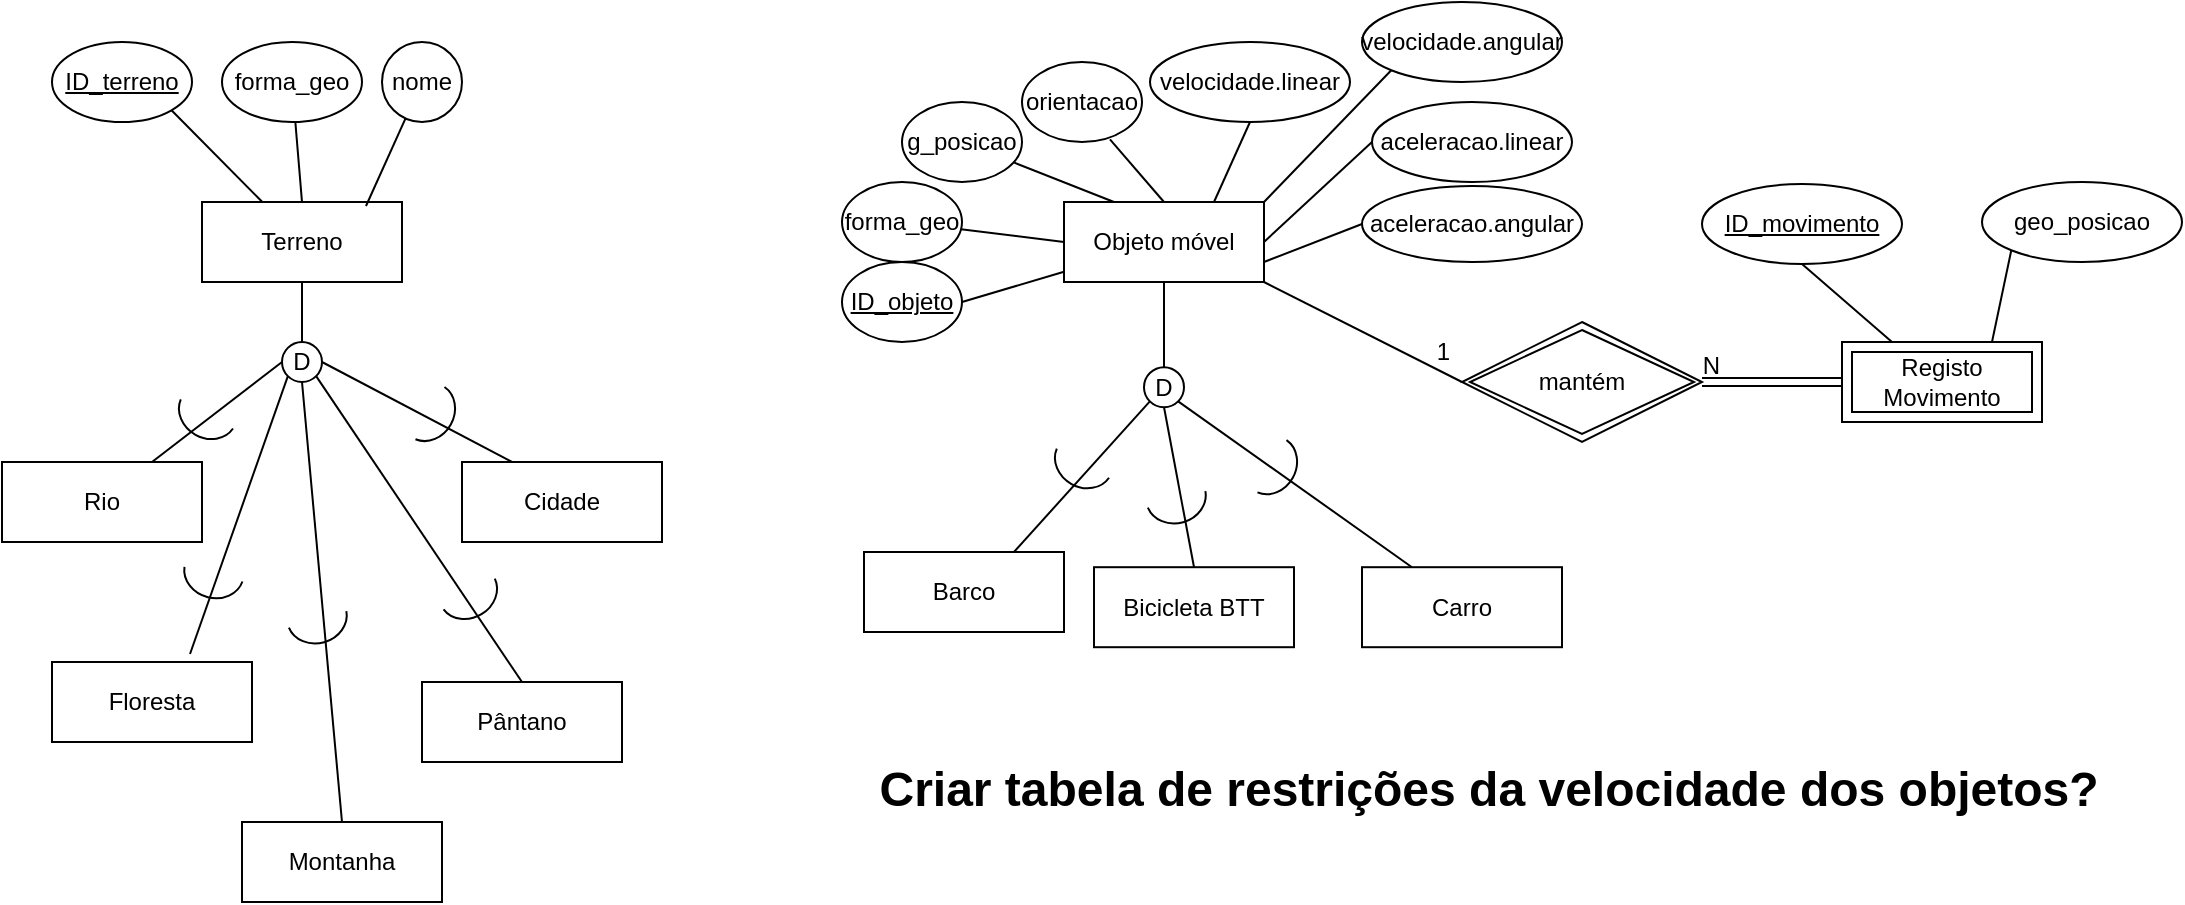 <mxfile version="22.0.0" type="device">
  <diagram name="Página-1" id="oYaqLWmH6igO-tWO1Hi1">
    <mxGraphModel dx="1161" dy="638" grid="1" gridSize="10" guides="1" tooltips="1" connect="1" arrows="1" fold="1" page="1" pageScale="1" pageWidth="583" pageHeight="827" math="0" shadow="0">
      <root>
        <mxCell id="0" />
        <mxCell id="1" parent="0" />
        <mxCell id="AV-70D5icaVJFFxwLQuQ-29" style="orthogonalLoop=1;jettySize=auto;html=1;exitX=1;exitY=1;exitDx=0;exitDy=0;rounded=0;endArrow=none;endFill=0;" edge="1" parent="1" source="AV-70D5icaVJFFxwLQuQ-11" target="AV-70D5icaVJFFxwLQuQ-12">
          <mxGeometry relative="1" as="geometry" />
        </mxCell>
        <mxCell id="AV-70D5icaVJFFxwLQuQ-11" value="&lt;u&gt;ID_terreno&lt;/u&gt;" style="ellipse;whiteSpace=wrap;html=1;align=center;" vertex="1" parent="1">
          <mxGeometry x="55" y="40" width="70" height="40" as="geometry" />
        </mxCell>
        <mxCell id="AV-70D5icaVJFFxwLQuQ-12" value="Terreno" style="whiteSpace=wrap;html=1;align=center;" vertex="1" parent="1">
          <mxGeometry x="130" y="120" width="100" height="40" as="geometry" />
        </mxCell>
        <mxCell id="AV-70D5icaVJFFxwLQuQ-13" value="Rio" style="whiteSpace=wrap;html=1;align=center;" vertex="1" parent="1">
          <mxGeometry x="30" y="250" width="100" height="40" as="geometry" />
        </mxCell>
        <mxCell id="AV-70D5icaVJFFxwLQuQ-14" value="Cidade" style="whiteSpace=wrap;html=1;align=center;" vertex="1" parent="1">
          <mxGeometry x="260" y="250" width="100" height="40" as="geometry" />
        </mxCell>
        <mxCell id="AV-70D5icaVJFFxwLQuQ-15" value="Floresta" style="whiteSpace=wrap;html=1;align=center;" vertex="1" parent="1">
          <mxGeometry x="55" y="350" width="100" height="40" as="geometry" />
        </mxCell>
        <mxCell id="AV-70D5icaVJFFxwLQuQ-16" value="Montanha" style="whiteSpace=wrap;html=1;align=center;" vertex="1" parent="1">
          <mxGeometry x="150" y="430" width="100" height="40" as="geometry" />
        </mxCell>
        <mxCell id="AV-70D5icaVJFFxwLQuQ-17" value="Pântano" style="whiteSpace=wrap;html=1;align=center;" vertex="1" parent="1">
          <mxGeometry x="240" y="360" width="100" height="40" as="geometry" />
        </mxCell>
        <mxCell id="AV-70D5icaVJFFxwLQuQ-32" style="rounded=0;orthogonalLoop=1;jettySize=auto;html=1;entryX=0.5;entryY=0;entryDx=0;entryDy=0;endArrow=none;endFill=0;" edge="1" parent="1" source="AV-70D5icaVJFFxwLQuQ-31" target="AV-70D5icaVJFFxwLQuQ-12">
          <mxGeometry relative="1" as="geometry" />
        </mxCell>
        <mxCell id="AV-70D5icaVJFFxwLQuQ-31" value="forma_geo" style="ellipse;whiteSpace=wrap;html=1;align=center;" vertex="1" parent="1">
          <mxGeometry x="140" y="40" width="70" height="40" as="geometry" />
        </mxCell>
        <mxCell id="AV-70D5icaVJFFxwLQuQ-33" value="nome" style="ellipse;whiteSpace=wrap;html=1;align=center;" vertex="1" parent="1">
          <mxGeometry x="220" y="40" width="40" height="40" as="geometry" />
        </mxCell>
        <mxCell id="AV-70D5icaVJFFxwLQuQ-34" style="rounded=0;orthogonalLoop=1;jettySize=auto;html=1;entryX=0.82;entryY=0.05;entryDx=0;entryDy=0;entryPerimeter=0;endArrow=none;endFill=0;" edge="1" parent="1" source="AV-70D5icaVJFFxwLQuQ-33" target="AV-70D5icaVJFFxwLQuQ-12">
          <mxGeometry relative="1" as="geometry" />
        </mxCell>
        <mxCell id="AV-70D5icaVJFFxwLQuQ-35" value="D" style="ellipse;whiteSpace=wrap;html=1;aspect=fixed;" vertex="1" parent="1">
          <mxGeometry x="170" y="190" width="20" height="20" as="geometry" />
        </mxCell>
        <mxCell id="AV-70D5icaVJFFxwLQuQ-36" value="" style="endArrow=none;html=1;rounded=0;entryX=0.5;entryY=1;entryDx=0;entryDy=0;exitX=0.5;exitY=0;exitDx=0;exitDy=0;" edge="1" parent="1" source="AV-70D5icaVJFFxwLQuQ-35" target="AV-70D5icaVJFFxwLQuQ-12">
          <mxGeometry width="50" height="50" relative="1" as="geometry">
            <mxPoint x="390" y="320" as="sourcePoint" />
            <mxPoint x="440" y="270" as="targetPoint" />
          </mxGeometry>
        </mxCell>
        <mxCell id="AV-70D5icaVJFFxwLQuQ-37" value="" style="endArrow=none;html=1;rounded=0;entryX=0;entryY=0.5;entryDx=0;entryDy=0;exitX=0.75;exitY=0;exitDx=0;exitDy=0;" edge="1" parent="1" source="AV-70D5icaVJFFxwLQuQ-13" target="AV-70D5icaVJFFxwLQuQ-35">
          <mxGeometry width="50" height="50" relative="1" as="geometry">
            <mxPoint x="390" y="320" as="sourcePoint" />
            <mxPoint x="440" y="270" as="targetPoint" />
          </mxGeometry>
        </mxCell>
        <mxCell id="AV-70D5icaVJFFxwLQuQ-38" value="" style="endArrow=none;html=1;rounded=0;entryX=1;entryY=0.5;entryDx=0;entryDy=0;exitX=0.25;exitY=0;exitDx=0;exitDy=0;" edge="1" parent="1" source="AV-70D5icaVJFFxwLQuQ-14" target="AV-70D5icaVJFFxwLQuQ-35">
          <mxGeometry width="50" height="50" relative="1" as="geometry">
            <mxPoint x="390" y="320" as="sourcePoint" />
            <mxPoint x="440" y="270" as="targetPoint" />
          </mxGeometry>
        </mxCell>
        <mxCell id="AV-70D5icaVJFFxwLQuQ-39" value="" style="endArrow=none;html=1;rounded=0;exitX=0.69;exitY=-0.1;exitDx=0;exitDy=0;exitPerimeter=0;entryX=0;entryY=1;entryDx=0;entryDy=0;" edge="1" parent="1" source="AV-70D5icaVJFFxwLQuQ-15" target="AV-70D5icaVJFFxwLQuQ-35">
          <mxGeometry width="50" height="50" relative="1" as="geometry">
            <mxPoint x="390" y="320" as="sourcePoint" />
            <mxPoint x="190" y="280" as="targetPoint" />
          </mxGeometry>
        </mxCell>
        <mxCell id="AV-70D5icaVJFFxwLQuQ-40" value="" style="endArrow=none;html=1;rounded=0;entryX=1;entryY=1;entryDx=0;entryDy=0;exitX=0.5;exitY=0;exitDx=0;exitDy=0;" edge="1" parent="1" source="AV-70D5icaVJFFxwLQuQ-17" target="AV-70D5icaVJFFxwLQuQ-35">
          <mxGeometry width="50" height="50" relative="1" as="geometry">
            <mxPoint x="390" y="320" as="sourcePoint" />
            <mxPoint x="440" y="270" as="targetPoint" />
          </mxGeometry>
        </mxCell>
        <mxCell id="AV-70D5icaVJFFxwLQuQ-41" value="" style="endArrow=none;html=1;rounded=0;entryX=0.5;entryY=1;entryDx=0;entryDy=0;exitX=0.5;exitY=0;exitDx=0;exitDy=0;" edge="1" parent="1" source="AV-70D5icaVJFFxwLQuQ-16" target="AV-70D5icaVJFFxwLQuQ-35">
          <mxGeometry width="50" height="50" relative="1" as="geometry">
            <mxPoint x="390" y="320" as="sourcePoint" />
            <mxPoint x="440" y="270" as="targetPoint" />
          </mxGeometry>
        </mxCell>
        <mxCell id="AV-70D5icaVJFFxwLQuQ-46" value="" style="verticalLabelPosition=bottom;verticalAlign=top;html=1;shape=mxgraph.basic.arc;startAngle=0.511;endAngle=0.983;rotation=-105;" vertex="1" parent="1">
          <mxGeometry x="174.5" y="312.6" width="26" height="30" as="geometry" />
        </mxCell>
        <mxCell id="AV-70D5icaVJFFxwLQuQ-48" value="" style="verticalLabelPosition=bottom;verticalAlign=top;html=1;shape=mxgraph.basic.arc;startAngle=0.511;endAngle=0.983;rotation=-120;" vertex="1" parent="1">
          <mxGeometry x="250" y="300" width="26" height="30" as="geometry" />
        </mxCell>
        <mxCell id="AV-70D5icaVJFFxwLQuQ-49" value="" style="verticalLabelPosition=bottom;verticalAlign=top;html=1;shape=mxgraph.basic.arc;startAngle=0.511;endAngle=0.983;rotation=-150;" vertex="1" parent="1">
          <mxGeometry x="230" y="210.0" width="26" height="30" as="geometry" />
        </mxCell>
        <mxCell id="AV-70D5icaVJFFxwLQuQ-50" value="" style="verticalLabelPosition=bottom;verticalAlign=top;html=1;shape=mxgraph.basic.arc;startAngle=0.511;endAngle=0.983;rotation=-60;" vertex="1" parent="1">
          <mxGeometry x="120" y="210.0" width="26" height="30" as="geometry" />
        </mxCell>
        <mxCell id="AV-70D5icaVJFFxwLQuQ-51" value="" style="verticalLabelPosition=bottom;verticalAlign=top;html=1;shape=mxgraph.basic.arc;startAngle=0.511;endAngle=0.983;rotation=-75;" vertex="1" parent="1">
          <mxGeometry x="123" y="290" width="26" height="30" as="geometry" />
        </mxCell>
        <mxCell id="AV-70D5icaVJFFxwLQuQ-53" style="orthogonalLoop=1;jettySize=auto;html=1;exitX=1;exitY=0.5;exitDx=0;exitDy=0;rounded=0;endArrow=none;endFill=0;" edge="1" parent="1" source="AV-70D5icaVJFFxwLQuQ-54" target="AV-70D5icaVJFFxwLQuQ-55">
          <mxGeometry relative="1" as="geometry" />
        </mxCell>
        <mxCell id="AV-70D5icaVJFFxwLQuQ-54" value="&lt;u&gt;ID_objeto&lt;/u&gt;" style="ellipse;whiteSpace=wrap;html=1;align=center;" vertex="1" parent="1">
          <mxGeometry x="450" y="150" width="60" height="40" as="geometry" />
        </mxCell>
        <mxCell id="AV-70D5icaVJFFxwLQuQ-55" value="Objeto móvel" style="whiteSpace=wrap;html=1;align=center;" vertex="1" parent="1">
          <mxGeometry x="561" y="120" width="100" height="40" as="geometry" />
        </mxCell>
        <mxCell id="AV-70D5icaVJFFxwLQuQ-56" value="Barco" style="whiteSpace=wrap;html=1;align=center;" vertex="1" parent="1">
          <mxGeometry x="461" y="295" width="100" height="40" as="geometry" />
        </mxCell>
        <mxCell id="AV-70D5icaVJFFxwLQuQ-57" value="Carro" style="whiteSpace=wrap;html=1;align=center;" vertex="1" parent="1">
          <mxGeometry x="710" y="302.6" width="100" height="40" as="geometry" />
        </mxCell>
        <mxCell id="AV-70D5icaVJFFxwLQuQ-59" value="Bicicleta BTT" style="whiteSpace=wrap;html=1;align=center;" vertex="1" parent="1">
          <mxGeometry x="576" y="302.6" width="100" height="40" as="geometry" />
        </mxCell>
        <mxCell id="AV-70D5icaVJFFxwLQuQ-61" style="rounded=0;orthogonalLoop=1;jettySize=auto;html=1;entryX=0;entryY=0.5;entryDx=0;entryDy=0;endArrow=none;endFill=0;" edge="1" parent="1" source="AV-70D5icaVJFFxwLQuQ-62" target="AV-70D5icaVJFFxwLQuQ-55">
          <mxGeometry relative="1" as="geometry" />
        </mxCell>
        <mxCell id="AV-70D5icaVJFFxwLQuQ-62" value="forma_geo" style="ellipse;whiteSpace=wrap;html=1;align=center;" vertex="1" parent="1">
          <mxGeometry x="450" y="110" width="60" height="40" as="geometry" />
        </mxCell>
        <mxCell id="AV-70D5icaVJFFxwLQuQ-63" value="g_posicao" style="ellipse;whiteSpace=wrap;html=1;align=center;" vertex="1" parent="1">
          <mxGeometry x="480" y="70" width="60" height="40" as="geometry" />
        </mxCell>
        <mxCell id="AV-70D5icaVJFFxwLQuQ-64" style="rounded=0;orthogonalLoop=1;jettySize=auto;html=1;entryX=0.25;entryY=0;entryDx=0;entryDy=0;endArrow=none;endFill=0;" edge="1" parent="1" source="AV-70D5icaVJFFxwLQuQ-63" target="AV-70D5icaVJFFxwLQuQ-55">
          <mxGeometry relative="1" as="geometry" />
        </mxCell>
        <mxCell id="AV-70D5icaVJFFxwLQuQ-65" value="D" style="ellipse;whiteSpace=wrap;html=1;aspect=fixed;" vertex="1" parent="1">
          <mxGeometry x="601" y="202.6" width="20" height="20" as="geometry" />
        </mxCell>
        <mxCell id="AV-70D5icaVJFFxwLQuQ-66" value="" style="endArrow=none;html=1;rounded=0;entryX=0.5;entryY=1;entryDx=0;entryDy=0;exitX=0.5;exitY=0;exitDx=0;exitDy=0;" edge="1" parent="1" source="AV-70D5icaVJFFxwLQuQ-65" target="AV-70D5icaVJFFxwLQuQ-55">
          <mxGeometry width="50" height="50" relative="1" as="geometry">
            <mxPoint x="821" y="320" as="sourcePoint" />
            <mxPoint x="871" y="270" as="targetPoint" />
          </mxGeometry>
        </mxCell>
        <mxCell id="AV-70D5icaVJFFxwLQuQ-67" value="" style="endArrow=none;html=1;rounded=0;exitX=0.75;exitY=0;exitDx=0;exitDy=0;entryX=0;entryY=1;entryDx=0;entryDy=0;fontSize=12;fillColor=default;" edge="1" parent="1" source="AV-70D5icaVJFFxwLQuQ-56" target="AV-70D5icaVJFFxwLQuQ-65">
          <mxGeometry width="50" height="50" relative="1" as="geometry">
            <mxPoint x="821" y="332.6" as="sourcePoint" />
            <mxPoint x="550" y="212.6" as="targetPoint" />
          </mxGeometry>
        </mxCell>
        <mxCell id="AV-70D5icaVJFFxwLQuQ-68" value="" style="endArrow=none;html=1;rounded=0;exitX=0.25;exitY=0;exitDx=0;exitDy=0;entryX=1;entryY=1;entryDx=0;entryDy=0;" edge="1" parent="1" source="AV-70D5icaVJFFxwLQuQ-57" target="AV-70D5icaVJFFxwLQuQ-65">
          <mxGeometry width="50" height="50" relative="1" as="geometry">
            <mxPoint x="821" y="332.6" as="sourcePoint" />
            <mxPoint x="660" y="212.6" as="targetPoint" />
          </mxGeometry>
        </mxCell>
        <mxCell id="AV-70D5icaVJFFxwLQuQ-71" value="" style="endArrow=none;html=1;rounded=0;entryX=0.5;entryY=1;entryDx=0;entryDy=0;exitX=0.5;exitY=0;exitDx=0;exitDy=0;" edge="1" parent="1" source="AV-70D5icaVJFFxwLQuQ-59" target="AV-70D5icaVJFFxwLQuQ-65">
          <mxGeometry width="50" height="50" relative="1" as="geometry">
            <mxPoint x="821" y="282.6" as="sourcePoint" />
            <mxPoint x="871" y="232.6" as="targetPoint" />
          </mxGeometry>
        </mxCell>
        <mxCell id="AV-70D5icaVJFFxwLQuQ-72" value="" style="verticalLabelPosition=bottom;verticalAlign=top;html=1;shape=mxgraph.basic.arc;startAngle=0.511;endAngle=0.983;rotation=-105;" vertex="1" parent="1">
          <mxGeometry x="604" y="252.6" width="26" height="30" as="geometry" />
        </mxCell>
        <mxCell id="AV-70D5icaVJFFxwLQuQ-74" value="" style="verticalLabelPosition=bottom;verticalAlign=top;html=1;shape=mxgraph.basic.arc;startAngle=0.511;endAngle=0.983;rotation=-150;" vertex="1" parent="1">
          <mxGeometry x="651" y="236.6" width="26" height="30" as="geometry" />
        </mxCell>
        <mxCell id="AV-70D5icaVJFFxwLQuQ-75" value="" style="verticalLabelPosition=bottom;verticalAlign=middle;html=1;shape=mxgraph.basic.arc;startAngle=0.511;endAngle=0.983;rotation=-60;" vertex="1" parent="1">
          <mxGeometry x="558" y="234.6" width="26" height="30" as="geometry" />
        </mxCell>
        <mxCell id="AV-70D5icaVJFFxwLQuQ-77" value="orientacao" style="ellipse;whiteSpace=wrap;html=1;align=center;" vertex="1" parent="1">
          <mxGeometry x="540" y="50" width="60" height="40" as="geometry" />
        </mxCell>
        <mxCell id="AV-70D5icaVJFFxwLQuQ-78" value="velocidade.linear" style="ellipse;whiteSpace=wrap;html=1;align=center;" vertex="1" parent="1">
          <mxGeometry x="604" y="40" width="100" height="40" as="geometry" />
        </mxCell>
        <mxCell id="AV-70D5icaVJFFxwLQuQ-79" value="velocidade.angular" style="ellipse;whiteSpace=wrap;html=1;align=center;" vertex="1" parent="1">
          <mxGeometry x="710" y="20" width="100" height="40" as="geometry" />
        </mxCell>
        <mxCell id="AV-70D5icaVJFFxwLQuQ-80" style="rounded=0;orthogonalLoop=1;jettySize=auto;html=1;entryX=0.5;entryY=0;entryDx=0;entryDy=0;endArrow=none;endFill=0;exitX=0.733;exitY=0.967;exitDx=0;exitDy=0;exitPerimeter=0;" edge="1" parent="1" source="AV-70D5icaVJFFxwLQuQ-77" target="AV-70D5icaVJFFxwLQuQ-55">
          <mxGeometry relative="1" as="geometry">
            <mxPoint x="592" y="88" as="sourcePoint" />
            <mxPoint x="621" y="130" as="targetPoint" />
          </mxGeometry>
        </mxCell>
        <mxCell id="AV-70D5icaVJFFxwLQuQ-81" style="rounded=0;orthogonalLoop=1;jettySize=auto;html=1;entryX=0.75;entryY=0;entryDx=0;entryDy=0;endArrow=none;endFill=0;exitX=0.5;exitY=1;exitDx=0;exitDy=0;" edge="1" parent="1" source="AV-70D5icaVJFFxwLQuQ-78" target="AV-70D5icaVJFFxwLQuQ-55">
          <mxGeometry relative="1" as="geometry">
            <mxPoint x="650" y="90" as="sourcePoint" />
            <mxPoint x="621" y="130" as="targetPoint" />
          </mxGeometry>
        </mxCell>
        <mxCell id="AV-70D5icaVJFFxwLQuQ-82" value="aceleracao.linear" style="ellipse;whiteSpace=wrap;html=1;align=center;" vertex="1" parent="1">
          <mxGeometry x="715" y="70" width="100" height="40" as="geometry" />
        </mxCell>
        <mxCell id="AV-70D5icaVJFFxwLQuQ-83" value="aceleracao.angular" style="ellipse;whiteSpace=wrap;html=1;align=center;" vertex="1" parent="1">
          <mxGeometry x="710" y="112" width="110" height="38" as="geometry" />
        </mxCell>
        <mxCell id="AV-70D5icaVJFFxwLQuQ-84" style="rounded=0;orthogonalLoop=1;jettySize=auto;html=1;endArrow=none;endFill=0;exitX=0;exitY=1;exitDx=0;exitDy=0;entryX=1;entryY=0;entryDx=0;entryDy=0;" edge="1" parent="1" source="AV-70D5icaVJFFxwLQuQ-79" target="AV-70D5icaVJFFxwLQuQ-55">
          <mxGeometry relative="1" as="geometry">
            <mxPoint x="664" y="90" as="sourcePoint" />
            <mxPoint x="660" y="120" as="targetPoint" />
          </mxGeometry>
        </mxCell>
        <mxCell id="AV-70D5icaVJFFxwLQuQ-85" style="rounded=0;orthogonalLoop=1;jettySize=auto;html=1;endArrow=none;endFill=0;exitX=0;exitY=0.5;exitDx=0;exitDy=0;entryX=1;entryY=0.5;entryDx=0;entryDy=0;" edge="1" parent="1" source="AV-70D5icaVJFFxwLQuQ-82" target="AV-70D5icaVJFFxwLQuQ-55">
          <mxGeometry relative="1" as="geometry">
            <mxPoint x="725" y="104" as="sourcePoint" />
            <mxPoint x="671" y="130" as="targetPoint" />
          </mxGeometry>
        </mxCell>
        <mxCell id="AV-70D5icaVJFFxwLQuQ-86" style="rounded=0;orthogonalLoop=1;jettySize=auto;html=1;endArrow=none;endFill=0;exitX=0;exitY=0.5;exitDx=0;exitDy=0;entryX=1;entryY=0.75;entryDx=0;entryDy=0;" edge="1" parent="1" source="AV-70D5icaVJFFxwLQuQ-83" target="AV-70D5icaVJFFxwLQuQ-55">
          <mxGeometry relative="1" as="geometry">
            <mxPoint x="730" y="140" as="sourcePoint" />
            <mxPoint x="671" y="150" as="targetPoint" />
          </mxGeometry>
        </mxCell>
        <mxCell id="AV-70D5icaVJFFxwLQuQ-88" value="" style="endArrow=none;html=1;rounded=0;exitX=1;exitY=1;exitDx=0;exitDy=0;entryX=0;entryY=0.5;entryDx=0;entryDy=0;" edge="1" parent="1" source="AV-70D5icaVJFFxwLQuQ-55" target="AV-70D5icaVJFFxwLQuQ-95">
          <mxGeometry relative="1" as="geometry">
            <mxPoint x="685" y="212.18" as="sourcePoint" />
            <mxPoint x="760" y="210" as="targetPoint" />
          </mxGeometry>
        </mxCell>
        <mxCell id="AV-70D5icaVJFFxwLQuQ-89" value="1" style="resizable=0;html=1;whiteSpace=wrap;align=right;verticalAlign=bottom;" connectable="0" vertex="1" parent="AV-70D5icaVJFFxwLQuQ-88">
          <mxGeometry x="1" relative="1" as="geometry">
            <mxPoint x="-5" y="-7" as="offset" />
          </mxGeometry>
        </mxCell>
        <mxCell id="AV-70D5icaVJFFxwLQuQ-92" value="&lt;u&gt;ID_movimento&lt;/u&gt;" style="ellipse;whiteSpace=wrap;html=1;align=center;" vertex="1" parent="1">
          <mxGeometry x="880" y="111" width="100" height="40" as="geometry" />
        </mxCell>
        <mxCell id="AV-70D5icaVJFFxwLQuQ-94" value="" style="endArrow=none;html=1;rounded=0;exitX=0.5;exitY=1;exitDx=0;exitDy=0;entryX=0.25;entryY=0;entryDx=0;entryDy=0;" edge="1" parent="1" source="AV-70D5icaVJFFxwLQuQ-92" target="AV-70D5icaVJFFxwLQuQ-97">
          <mxGeometry relative="1" as="geometry">
            <mxPoint x="620" y="280" as="sourcePoint" />
            <mxPoint x="965" y="190" as="targetPoint" />
          </mxGeometry>
        </mxCell>
        <mxCell id="AV-70D5icaVJFFxwLQuQ-95" value="mantém" style="shape=rhombus;double=1;perimeter=rhombusPerimeter;whiteSpace=wrap;html=1;align=center;" vertex="1" parent="1">
          <mxGeometry x="760" y="180" width="120" height="60" as="geometry" />
        </mxCell>
        <mxCell id="AV-70D5icaVJFFxwLQuQ-97" value="Registo Movimento" style="shape=ext;margin=3;double=1;whiteSpace=wrap;html=1;align=center;" vertex="1" parent="1">
          <mxGeometry x="950" y="190" width="100" height="40" as="geometry" />
        </mxCell>
        <mxCell id="AV-70D5icaVJFFxwLQuQ-98" value="&lt;span&gt;geo_posicao&lt;/span&gt;" style="ellipse;whiteSpace=wrap;html=1;align=center;fontStyle=0" vertex="1" parent="1">
          <mxGeometry x="1020" y="110" width="100" height="40" as="geometry" />
        </mxCell>
        <mxCell id="AV-70D5icaVJFFxwLQuQ-99" value="" style="endArrow=none;html=1;rounded=0;entryX=0;entryY=1;entryDx=0;entryDy=0;exitX=0.75;exitY=0;exitDx=0;exitDy=0;" edge="1" parent="1" source="AV-70D5icaVJFFxwLQuQ-97" target="AV-70D5icaVJFFxwLQuQ-98">
          <mxGeometry relative="1" as="geometry">
            <mxPoint x="620" y="280" as="sourcePoint" />
            <mxPoint x="780" y="280" as="targetPoint" />
          </mxGeometry>
        </mxCell>
        <mxCell id="AV-70D5icaVJFFxwLQuQ-100" value="" style="shape=link;html=1;rounded=0;entryX=0;entryY=0.5;entryDx=0;entryDy=0;exitX=1;exitY=0.5;exitDx=0;exitDy=0;movable=1;resizable=1;rotatable=1;deletable=1;editable=1;locked=0;connectable=1;" edge="1" parent="1" source="AV-70D5icaVJFFxwLQuQ-95" target="AV-70D5icaVJFFxwLQuQ-97">
          <mxGeometry relative="1" as="geometry">
            <mxPoint x="874.5" y="282.6" as="sourcePoint" />
            <mxPoint x="1034.5" y="282.6" as="targetPoint" />
          </mxGeometry>
        </mxCell>
        <mxCell id="AV-70D5icaVJFFxwLQuQ-101" value="N" style="resizable=0;html=1;whiteSpace=wrap;align=right;verticalAlign=bottom;" connectable="0" vertex="1" parent="AV-70D5icaVJFFxwLQuQ-100">
          <mxGeometry x="1" relative="1" as="geometry">
            <mxPoint x="-60" as="offset" />
          </mxGeometry>
        </mxCell>
        <mxCell id="AV-70D5icaVJFFxwLQuQ-102" value="Criar tabela de restrições da velocidade dos objetos?" style="text;strokeColor=none;fillColor=none;html=1;fontSize=24;fontStyle=1;verticalAlign=middle;align=center;" vertex="1" parent="1">
          <mxGeometry x="715" y="394" width="116" height="40" as="geometry" />
        </mxCell>
      </root>
    </mxGraphModel>
  </diagram>
</mxfile>
